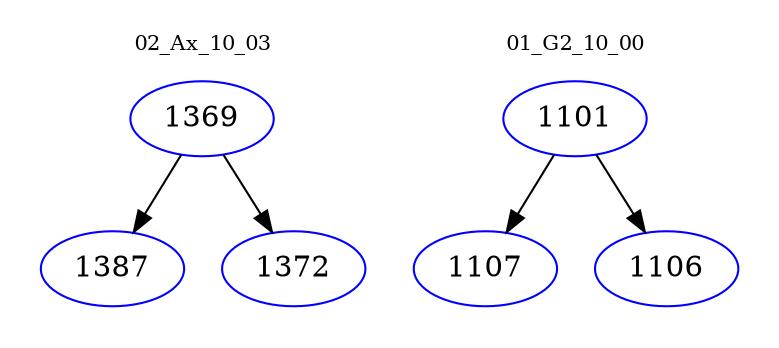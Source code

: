 digraph{
subgraph cluster_0 {
color = white
label = "02_Ax_10_03";
fontsize=10;
T0_1369 [label="1369", color="blue"]
T0_1369 -> T0_1387 [color="black"]
T0_1387 [label="1387", color="blue"]
T0_1369 -> T0_1372 [color="black"]
T0_1372 [label="1372", color="blue"]
}
subgraph cluster_1 {
color = white
label = "01_G2_10_00";
fontsize=10;
T1_1101 [label="1101", color="blue"]
T1_1101 -> T1_1107 [color="black"]
T1_1107 [label="1107", color="blue"]
T1_1101 -> T1_1106 [color="black"]
T1_1106 [label="1106", color="blue"]
}
}
